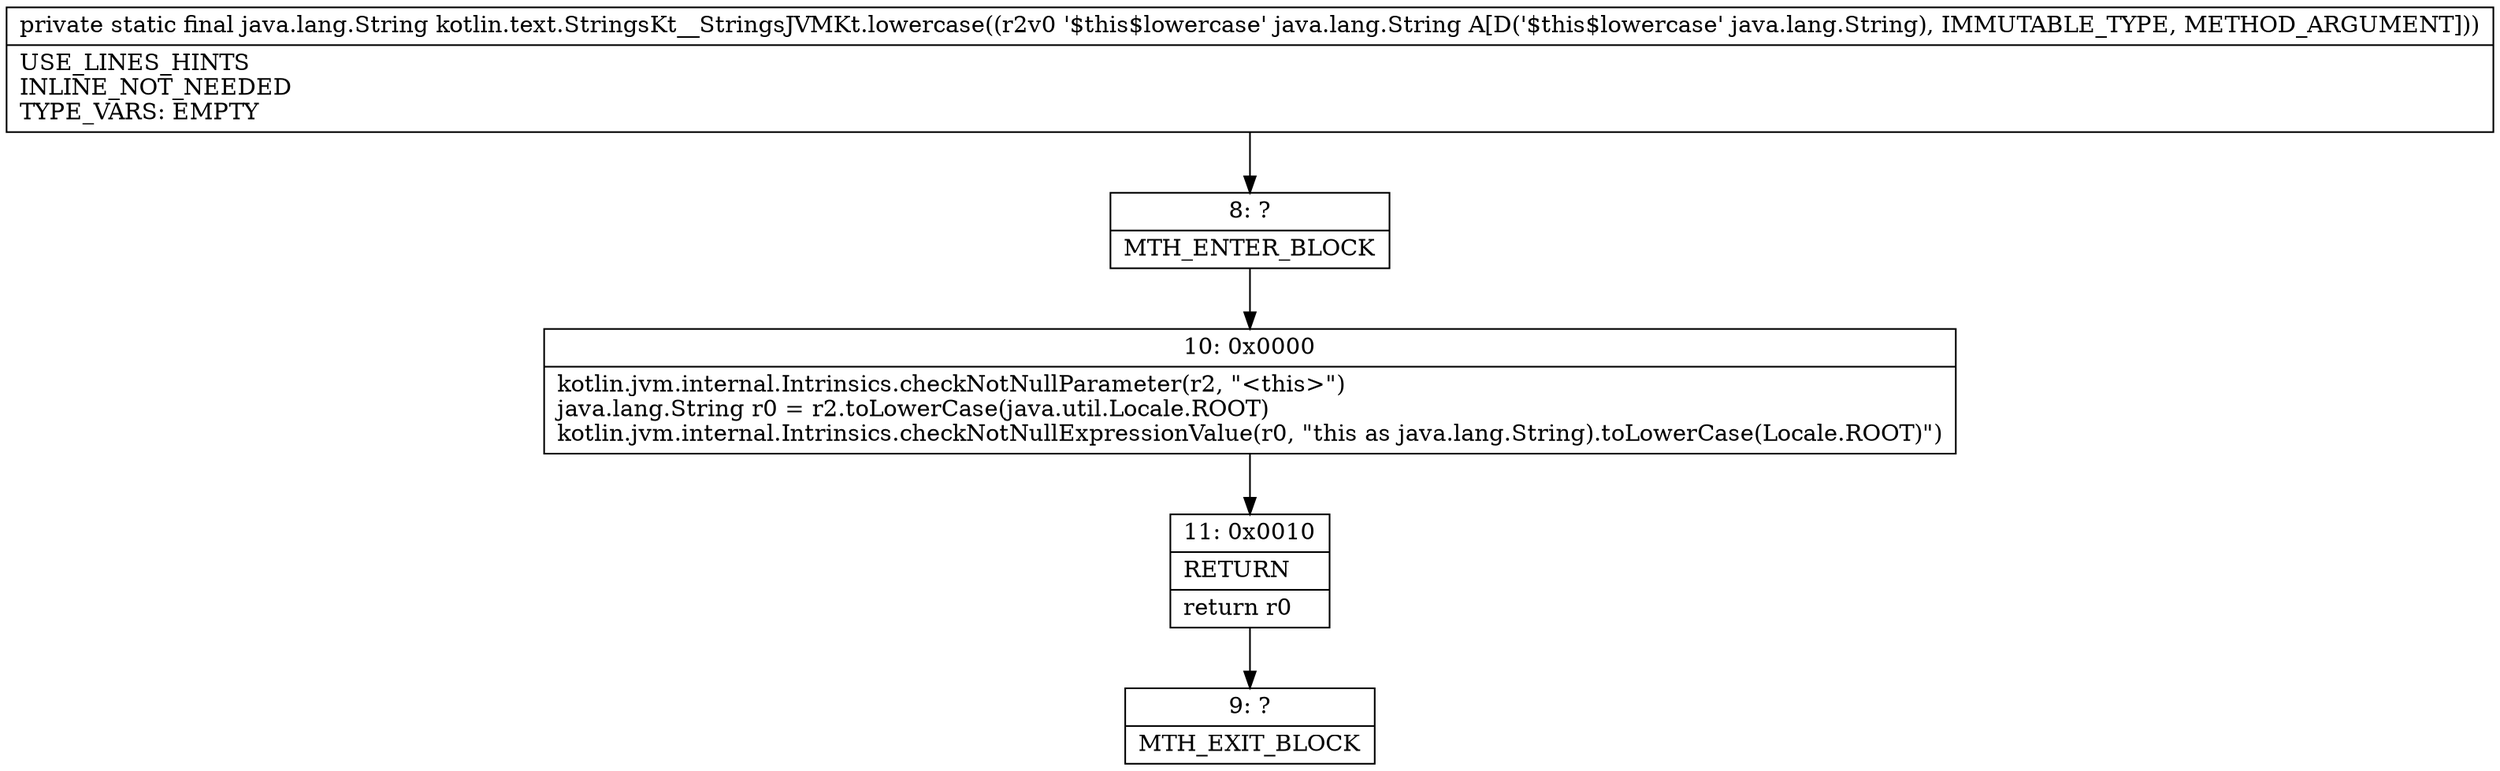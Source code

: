 digraph "CFG forkotlin.text.StringsKt__StringsJVMKt.lowercase(Ljava\/lang\/String;)Ljava\/lang\/String;" {
Node_8 [shape=record,label="{8\:\ ?|MTH_ENTER_BLOCK\l}"];
Node_10 [shape=record,label="{10\:\ 0x0000|kotlin.jvm.internal.Intrinsics.checkNotNullParameter(r2, \"\<this\>\")\ljava.lang.String r0 = r2.toLowerCase(java.util.Locale.ROOT)\lkotlin.jvm.internal.Intrinsics.checkNotNullExpressionValue(r0, \"this as java.lang.String).toLowerCase(Locale.ROOT)\")\l}"];
Node_11 [shape=record,label="{11\:\ 0x0010|RETURN\l|return r0\l}"];
Node_9 [shape=record,label="{9\:\ ?|MTH_EXIT_BLOCK\l}"];
MethodNode[shape=record,label="{private static final java.lang.String kotlin.text.StringsKt__StringsJVMKt.lowercase((r2v0 '$this$lowercase' java.lang.String A[D('$this$lowercase' java.lang.String), IMMUTABLE_TYPE, METHOD_ARGUMENT]))  | USE_LINES_HINTS\lINLINE_NOT_NEEDED\lTYPE_VARS: EMPTY\l}"];
MethodNode -> Node_8;Node_8 -> Node_10;
Node_10 -> Node_11;
Node_11 -> Node_9;
}

